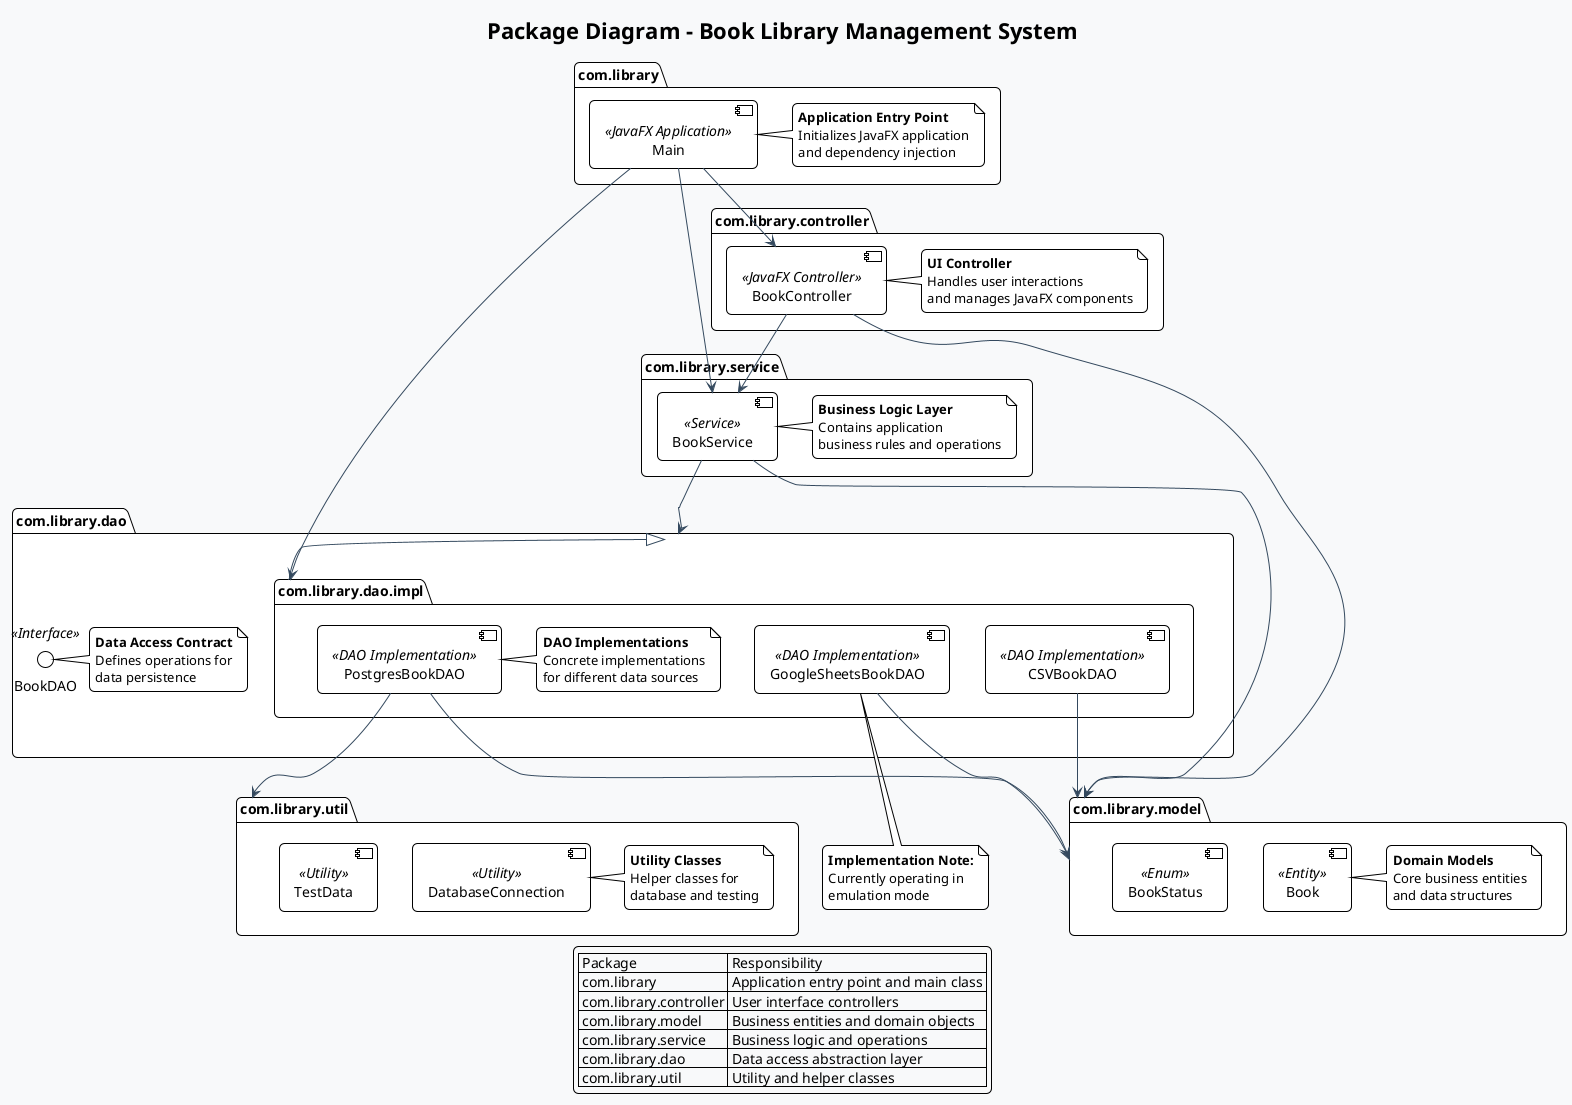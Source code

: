 @startuml
!theme plain
skinparam BackgroundColor #F8F9FA
skinparam Shadowing false
skinparam RoundCorner 10
skinparam ClassBorderColor #2C3E50
skinparam ClassBackgroundColor #FFFFFF
skinparam ClassFontColor #2C3E50
skinparam ClassFontStyle bold
skinparam ArrowColor #34495E
skinparam ArrowFontSize 11

title "Package Diagram - Book Library Management System"

package "com.library" {
  [Main] <<JavaFX Application>>
  note right of [Main]
    <b>Application Entry Point</b>
    Initializes JavaFX application
    and dependency injection
  end note
}

package "com.library.controller" {
  [BookController] <<JavaFX Controller>>
  note right of [BookController]
    <b>UI Controller</b>
    Handles user interactions
    and manages JavaFX components
  end note
}

package "com.library.model" {
  [Book] <<Entity>>
  [BookStatus] <<Enum>>
  note right of [Book]
    <b>Domain Models</b>
    Core business entities
    and data structures
  end note
}

package "com.library.service" {
  [BookService] <<Service>>
  note right of [BookService]
    <b>Business Logic Layer</b>
    Contains application
    business rules and operations
  end note
}

package "com.library.dao" {
  interface "BookDAO" <<Interface>>
  note right of "BookDAO"
    <b>Data Access Contract</b>
    Defines operations for
    data persistence
  end note

  package "com.library.dao.impl" {
    [PostgresBookDAO] <<DAO Implementation>>
    [CSVBookDAO] <<DAO Implementation>>
    [GoogleSheetsBookDAO] <<DAO Implementation>>
    note right of [PostgresBookDAO]
      <b>DAO Implementations</b>
      Concrete implementations
      for different data sources
    end note
  }
}

package "com.library.util" {
  [DatabaseConnection] <<Utility>>
  [TestData] <<Utility>>
  note right of [DatabaseConnection]
    <b>Utility Classes</b>
    Helper classes for
    database and testing
  end note
}

' Dependencies between packages
[Main] --> [BookController]
[Main] --> [BookService]
[Main] --> [com.library.dao.impl]

[BookController] --> [BookService]
[BookController] --> [com.library.model]

[BookService] --> [com.library.dao]
[BookService] --> [com.library.model]

[com.library.dao] <|-- [com.library.dao.impl]

[PostgresBookDAO] --> [com.library.util]
[PostgresBookDAO] --> [com.library.model]

[CSVBookDAO] --> [com.library.model]
[GoogleSheetsBookDAO] --> [com.library.model]

note bottom of [GoogleSheetsBookDAO]
  <b>Implementation Note:</b>
  Currently operating in
  emulation mode
end note

legend bottom
  | Package | Responsibility |
  | com.library | Application entry point and main class |
  | com.library.controller | User interface controllers |
  | com.library.model | Business entities and domain objects |
  | com.library.service | Business logic and operations |
  | com.library.dao | Data access abstraction layer |
  | com.library.util | Utility and helper classes |
end legend

@enduml
